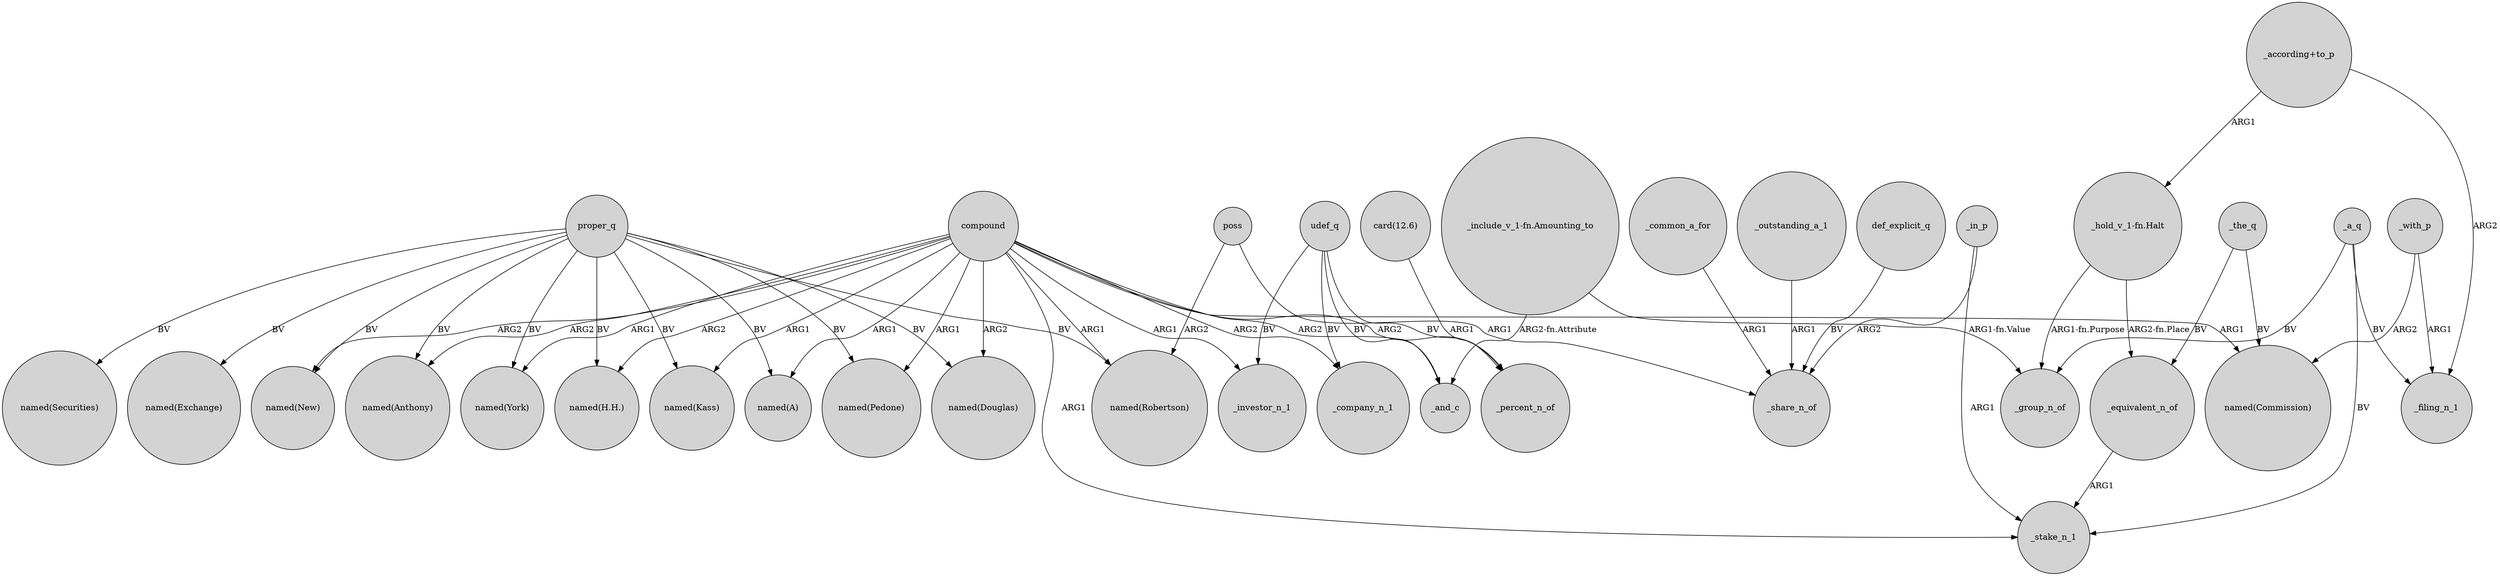 digraph {
	node [shape=circle style=filled]
	compound -> "named(Pedone)" [label=ARG1]
	"_according+to_p" -> "_hold_v_1-fn.Halt" [label=ARG1]
	compound -> "named(Kass)" [label=ARG1]
	compound -> "named(Commission)" [label=ARG1]
	proper_q -> "named(Securities)" [label=BV]
	poss -> "named(Robertson)" [label=ARG2]
	_the_q -> _equivalent_n_of [label=BV]
	compound -> _company_n_1 [label=ARG2]
	compound -> "named(New)" [label=ARG2]
	proper_q -> "named(Anthony)" [label=BV]
	udef_q -> _company_n_1 [label=BV]
	proper_q -> "named(New)" [label=BV]
	def_explicit_q -> _share_n_of [label=BV]
	"_include_v_1-fn.Amounting_to" -> _group_n_of [label="ARG1-fn.Value"]
	_common_a_for -> _share_n_of [label=ARG1]
	udef_q -> _and_c [label=BV]
	proper_q -> "named(Exchange)" [label=BV]
	_a_q -> _filing_n_1 [label=BV]
	compound -> _and_c [label=ARG2]
	_a_q -> _group_n_of [label=BV]
	proper_q -> "named(York)" [label=BV]
	compound -> "named(Robertson)" [label=ARG1]
	_the_q -> "named(Commission)" [label=BV]
	_outstanding_a_1 -> _share_n_of [label=ARG1]
	proper_q -> "named(Kass)" [label=BV]
	proper_q -> "named(Robertson)" [label=BV]
	compound -> "named(Anthony)" [label=ARG2]
	"card(12.6)" -> _percent_n_of [label=ARG1]
	compound -> "named(A)" [label=ARG1]
	proper_q -> "named(A)" [label=BV]
	udef_q -> _percent_n_of [label=BV]
	"_according+to_p" -> _filing_n_1 [label=ARG2]
	_with_p -> "named(Commission)" [label=ARG2]
	"_hold_v_1-fn.Halt" -> _group_n_of [label="ARG1-fn.Purpose"]
	proper_q -> "named(Pedone)" [label=BV]
	poss -> _share_n_of [label=ARG1]
	compound -> _stake_n_1 [label=ARG1]
	proper_q -> "named(Douglas)" [label=BV]
	compound -> _percent_n_of [label=ARG2]
	compound -> "named(Douglas)" [label=ARG2]
	compound -> _investor_n_1 [label=ARG1]
	"_include_v_1-fn.Amounting_to" -> _and_c [label="ARG2-fn.Attribute"]
	proper_q -> "named(H.H.)" [label=BV]
	compound -> "named(H.H.)" [label=ARG2]
	_with_p -> _filing_n_1 [label=ARG1]
	"_hold_v_1-fn.Halt" -> _equivalent_n_of [label="ARG2-fn.Place"]
	compound -> "named(York)" [label=ARG1]
	udef_q -> _investor_n_1 [label=BV]
	_equivalent_n_of -> _stake_n_1 [label=ARG1]
	_in_p -> _share_n_of [label=ARG2]
	_in_p -> _stake_n_1 [label=ARG1]
	_a_q -> _stake_n_1 [label=BV]
}
